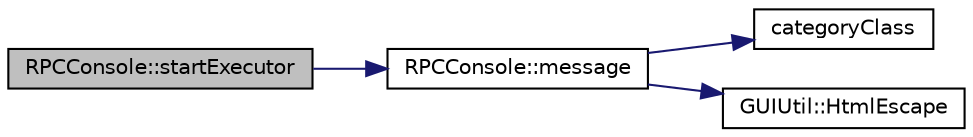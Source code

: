 digraph "RPCConsole::startExecutor"
{
  edge [fontname="Helvetica",fontsize="10",labelfontname="Helvetica",labelfontsize="10"];
  node [fontname="Helvetica",fontsize="10",shape=record];
  rankdir="LR";
  Node407 [label="RPCConsole::startExecutor",height=0.2,width=0.4,color="black", fillcolor="grey75", style="filled", fontcolor="black"];
  Node407 -> Node408 [color="midnightblue",fontsize="10",style="solid",fontname="Helvetica"];
  Node408 [label="RPCConsole::message",height=0.2,width=0.4,color="black", fillcolor="white", style="filled",URL="$d7/de8/class_r_p_c_console.html#ad7a93a587a78b0080a930bd325460b20"];
  Node408 -> Node409 [color="midnightblue",fontsize="10",style="solid",fontname="Helvetica"];
  Node409 [label="categoryClass",height=0.2,width=0.4,color="black", fillcolor="white", style="filled",URL="$d7/df4/rpcconsole_8cpp.html#abe5e795aa05870dd2c446c340bf35d66"];
  Node408 -> Node410 [color="midnightblue",fontsize="10",style="solid",fontname="Helvetica"];
  Node410 [label="GUIUtil::HtmlEscape",height=0.2,width=0.4,color="black", fillcolor="white", style="filled",URL="$d1/d87/namespace_g_u_i_util.html#a2d4b7f2c11ebc4b97af10bc20d19b1b2"];
}
